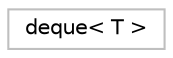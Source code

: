 digraph "Graphical Class Hierarchy"
{
 // LATEX_PDF_SIZE
  edge [fontname="Helvetica",fontsize="10",labelfontname="Helvetica",labelfontsize="10"];
  node [fontname="Helvetica",fontsize="10",shape=record];
  rankdir="LR";
  Node0 [label="deque\< T \>",height=0.2,width=0.4,color="grey75", fillcolor="white", style="filled",tooltip="STL class."];
}
